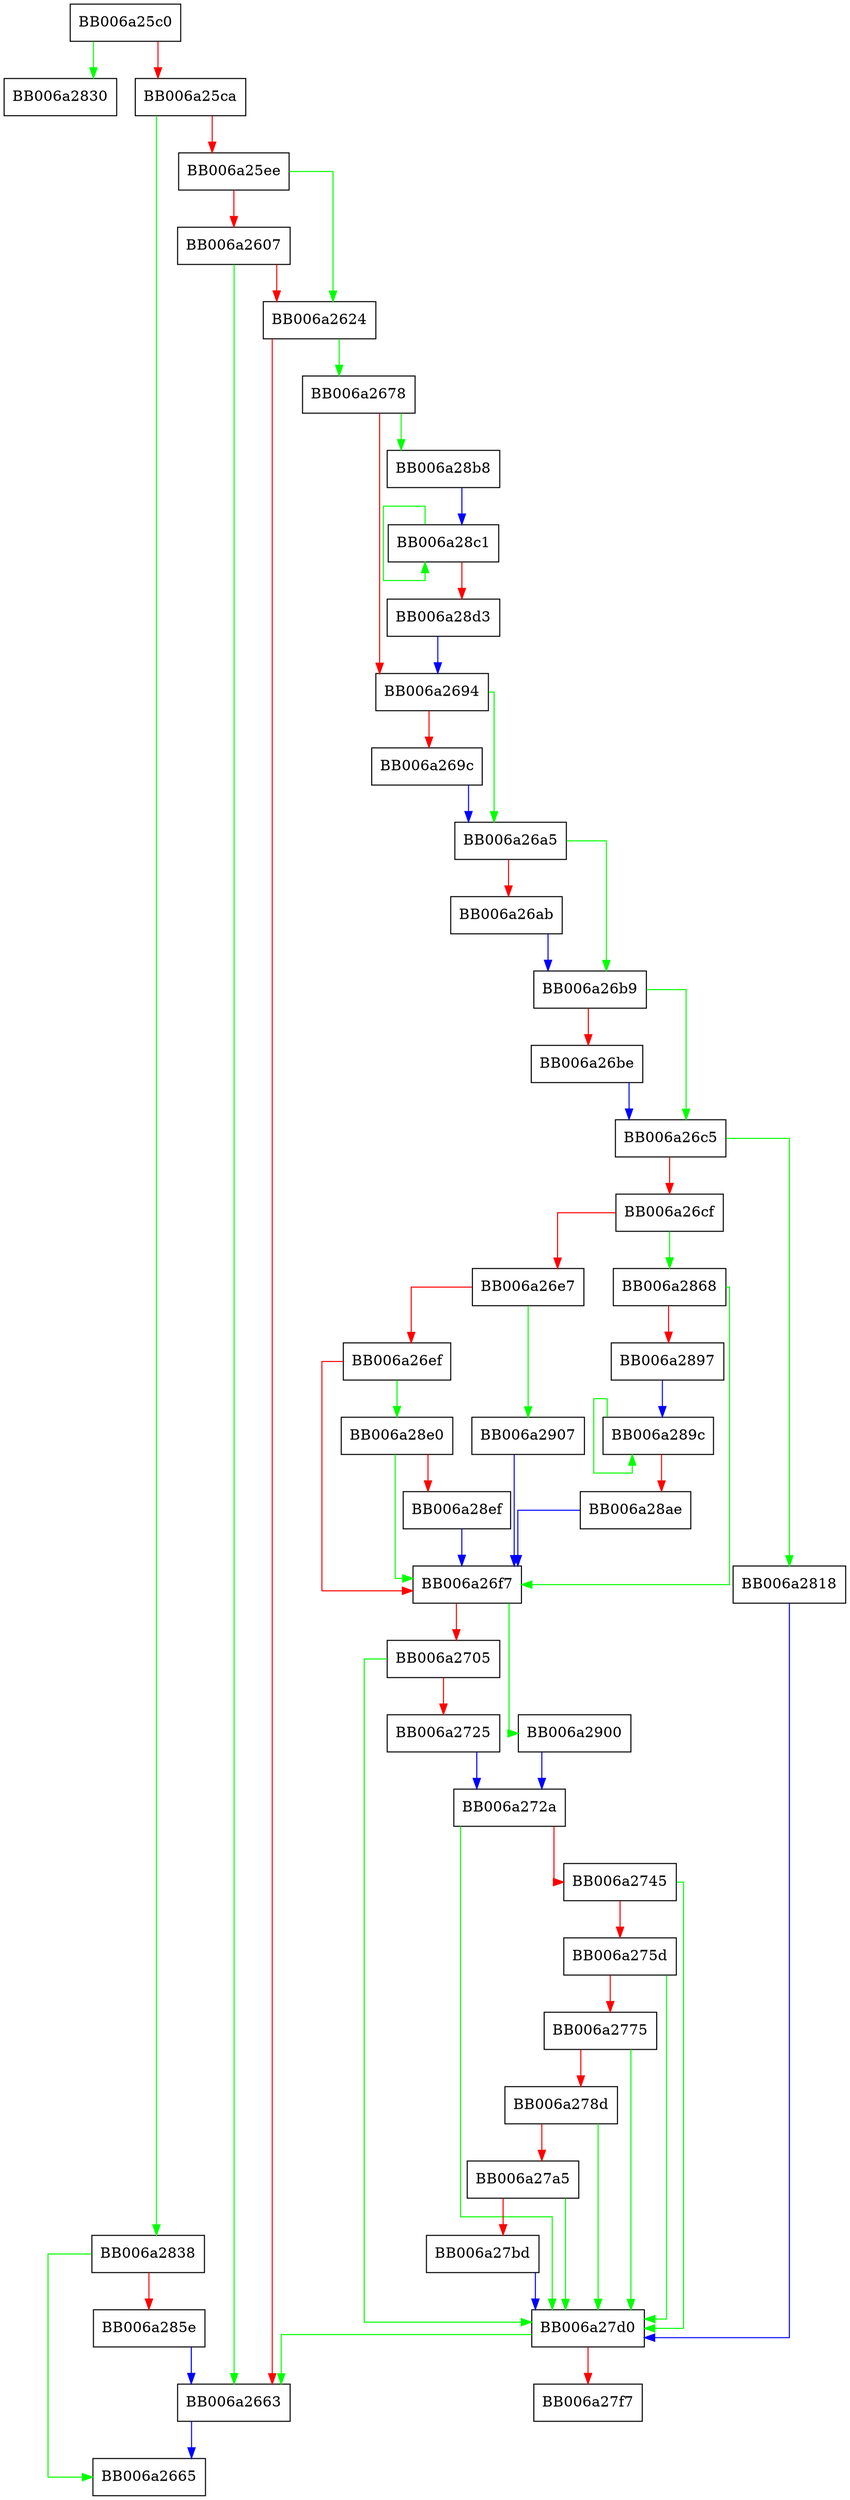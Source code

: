 digraph cts128_cs3_decrypt {
  node [shape="box"];
  graph [splines=ortho];
  BB006a25c0 -> BB006a2830 [color="green"];
  BB006a25c0 -> BB006a25ca [color="red"];
  BB006a25ca -> BB006a2838 [color="green"];
  BB006a25ca -> BB006a25ee [color="red"];
  BB006a25ee -> BB006a2624 [color="green"];
  BB006a25ee -> BB006a2607 [color="red"];
  BB006a2607 -> BB006a2663 [color="green"];
  BB006a2607 -> BB006a2624 [color="red"];
  BB006a2624 -> BB006a2678 [color="green"];
  BB006a2624 -> BB006a2663 [color="red"];
  BB006a2663 -> BB006a2665 [color="blue"];
  BB006a2678 -> BB006a28b8 [color="green"];
  BB006a2678 -> BB006a2694 [color="red"];
  BB006a2694 -> BB006a26a5 [color="green"];
  BB006a2694 -> BB006a269c [color="red"];
  BB006a269c -> BB006a26a5 [color="blue"];
  BB006a26a5 -> BB006a26b9 [color="green"];
  BB006a26a5 -> BB006a26ab [color="red"];
  BB006a26ab -> BB006a26b9 [color="blue"];
  BB006a26b9 -> BB006a26c5 [color="green"];
  BB006a26b9 -> BB006a26be [color="red"];
  BB006a26be -> BB006a26c5 [color="blue"];
  BB006a26c5 -> BB006a2818 [color="green"];
  BB006a26c5 -> BB006a26cf [color="red"];
  BB006a26cf -> BB006a2868 [color="green"];
  BB006a26cf -> BB006a26e7 [color="red"];
  BB006a26e7 -> BB006a2907 [color="green"];
  BB006a26e7 -> BB006a26ef [color="red"];
  BB006a26ef -> BB006a28e0 [color="green"];
  BB006a26ef -> BB006a26f7 [color="red"];
  BB006a26f7 -> BB006a2900 [color="green"];
  BB006a26f7 -> BB006a2705 [color="red"];
  BB006a2705 -> BB006a27d0 [color="green"];
  BB006a2705 -> BB006a2725 [color="red"];
  BB006a2725 -> BB006a272a [color="blue"];
  BB006a272a -> BB006a27d0 [color="green"];
  BB006a272a -> BB006a2745 [color="red"];
  BB006a2745 -> BB006a27d0 [color="green"];
  BB006a2745 -> BB006a275d [color="red"];
  BB006a275d -> BB006a27d0 [color="green"];
  BB006a275d -> BB006a2775 [color="red"];
  BB006a2775 -> BB006a27d0 [color="green"];
  BB006a2775 -> BB006a278d [color="red"];
  BB006a278d -> BB006a27d0 [color="green"];
  BB006a278d -> BB006a27a5 [color="red"];
  BB006a27a5 -> BB006a27d0 [color="green"];
  BB006a27a5 -> BB006a27bd [color="red"];
  BB006a27bd -> BB006a27d0 [color="blue"];
  BB006a27d0 -> BB006a2663 [color="green"];
  BB006a27d0 -> BB006a27f7 [color="red"];
  BB006a2818 -> BB006a27d0 [color="blue"];
  BB006a2838 -> BB006a2665 [color="green"];
  BB006a2838 -> BB006a285e [color="red"];
  BB006a285e -> BB006a2663 [color="blue"];
  BB006a2868 -> BB006a26f7 [color="green"];
  BB006a2868 -> BB006a2897 [color="red"];
  BB006a2897 -> BB006a289c [color="blue"];
  BB006a289c -> BB006a289c [color="green"];
  BB006a289c -> BB006a28ae [color="red"];
  BB006a28ae -> BB006a26f7 [color="blue"];
  BB006a28b8 -> BB006a28c1 [color="blue"];
  BB006a28c1 -> BB006a28c1 [color="green"];
  BB006a28c1 -> BB006a28d3 [color="red"];
  BB006a28d3 -> BB006a2694 [color="blue"];
  BB006a28e0 -> BB006a26f7 [color="green"];
  BB006a28e0 -> BB006a28ef [color="red"];
  BB006a28ef -> BB006a26f7 [color="blue"];
  BB006a2900 -> BB006a272a [color="blue"];
  BB006a2907 -> BB006a26f7 [color="blue"];
}